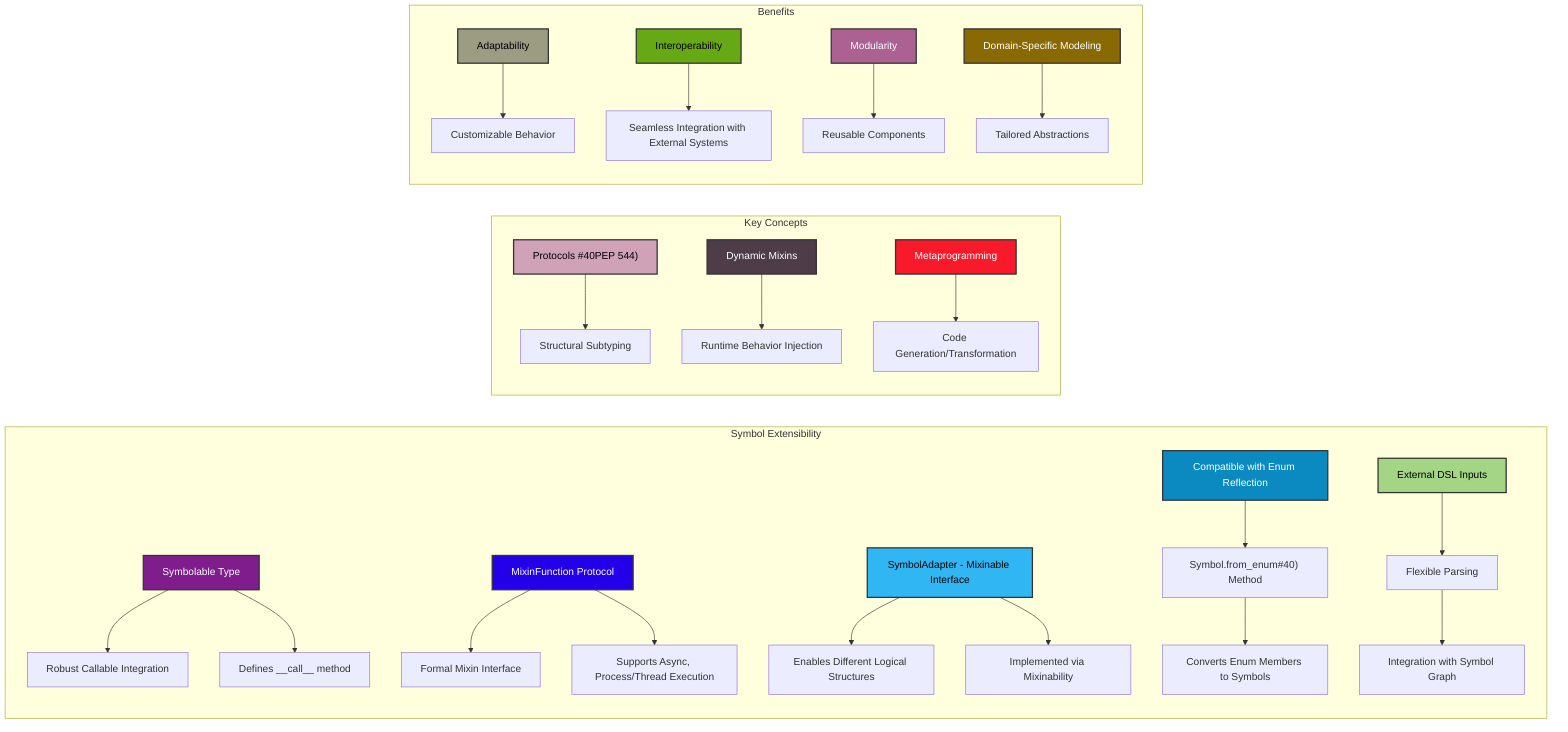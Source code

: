 graph LR
    subgraph "Symbol Extensibility"
        A[Symbolable Type] --> B[Robust Callable Integration];
        A --> C[Defines __call__ method];

        D[MixinFunction Protocol] --> E[Formal Mixin Interface];
        D --> F[Supports Async, Process/Thread Execution];

        G[SymbolAdapter - Mixinable Interface] --> H[Enables Different Logical Structures];
        G --> I[Implemented via Mixinability];

        J[Compatible with Enum Reflection] --> K[Symbol.from_enum#40#41; Method];
        K --> L[Converts Enum Members to Symbols];

        M[External DSL Inputs] --> N[Flexible Parsing];
        N --> O[Integration with Symbol Graph];
    end

    subgraph "Key Concepts"
        P[Protocols #40PEP 544#41;] --> Q[Structural Subtyping];
        R[Dynamic Mixins] --> S[Runtime Behavior Injection];
        T[Metaprogramming] --> U[Code Generation/Transformation];
    end

    subgraph "Benefits"
        V[Adaptability] --> W[Customizable Behavior];
        X[Interoperability] --> Y[Seamless Integration with External Systems];
        Z[Modularity] --> AA[Reusable Components];
        AB[Domain-Specific Modeling] --> AC[Tailored Abstractions];
    end
    style AB fill:#886904,stroke:#333,stroke-width:2px,color:#FFFFFF;

    style A fill:#7e1d8b,stroke:#333,stroke-width:2px,color:#FFFFFF;
    style D fill:#2300e9,stroke:#333,stroke-width:2px,color:#FFFFFF;
    style G fill:#30b7f3,stroke:#333,stroke-width:2px,color:#000000;
    style J fill:#0a8ac0,stroke:#333,stroke-width:2px,color:#FFFFFF;
    style M fill:#a4d585,stroke:#333,stroke-width:2px,color:#000000;
    style P fill:#cfa2b8,stroke:#333,stroke-width:2px,color:#000000;
    style R fill:#4e3d49,stroke:#333,stroke-width:2px,color:#FFFFFF;
    style T fill:#f8192a,stroke:#333,stroke-width:2px,color:#FFFFFF;
    style V fill:#9b9c82,stroke:#333,stroke-width:2px,color:#000000;
    style X fill:#67a915,stroke:#333,stroke-width:2px,color:#000000;
    style Z fill:#ab6293,stroke:#333,stroke-width:2px,color:#FFFFFF;
    style AB fill:#886904,stroke:#333,stroke-width:2px,color:#FFFFFF;